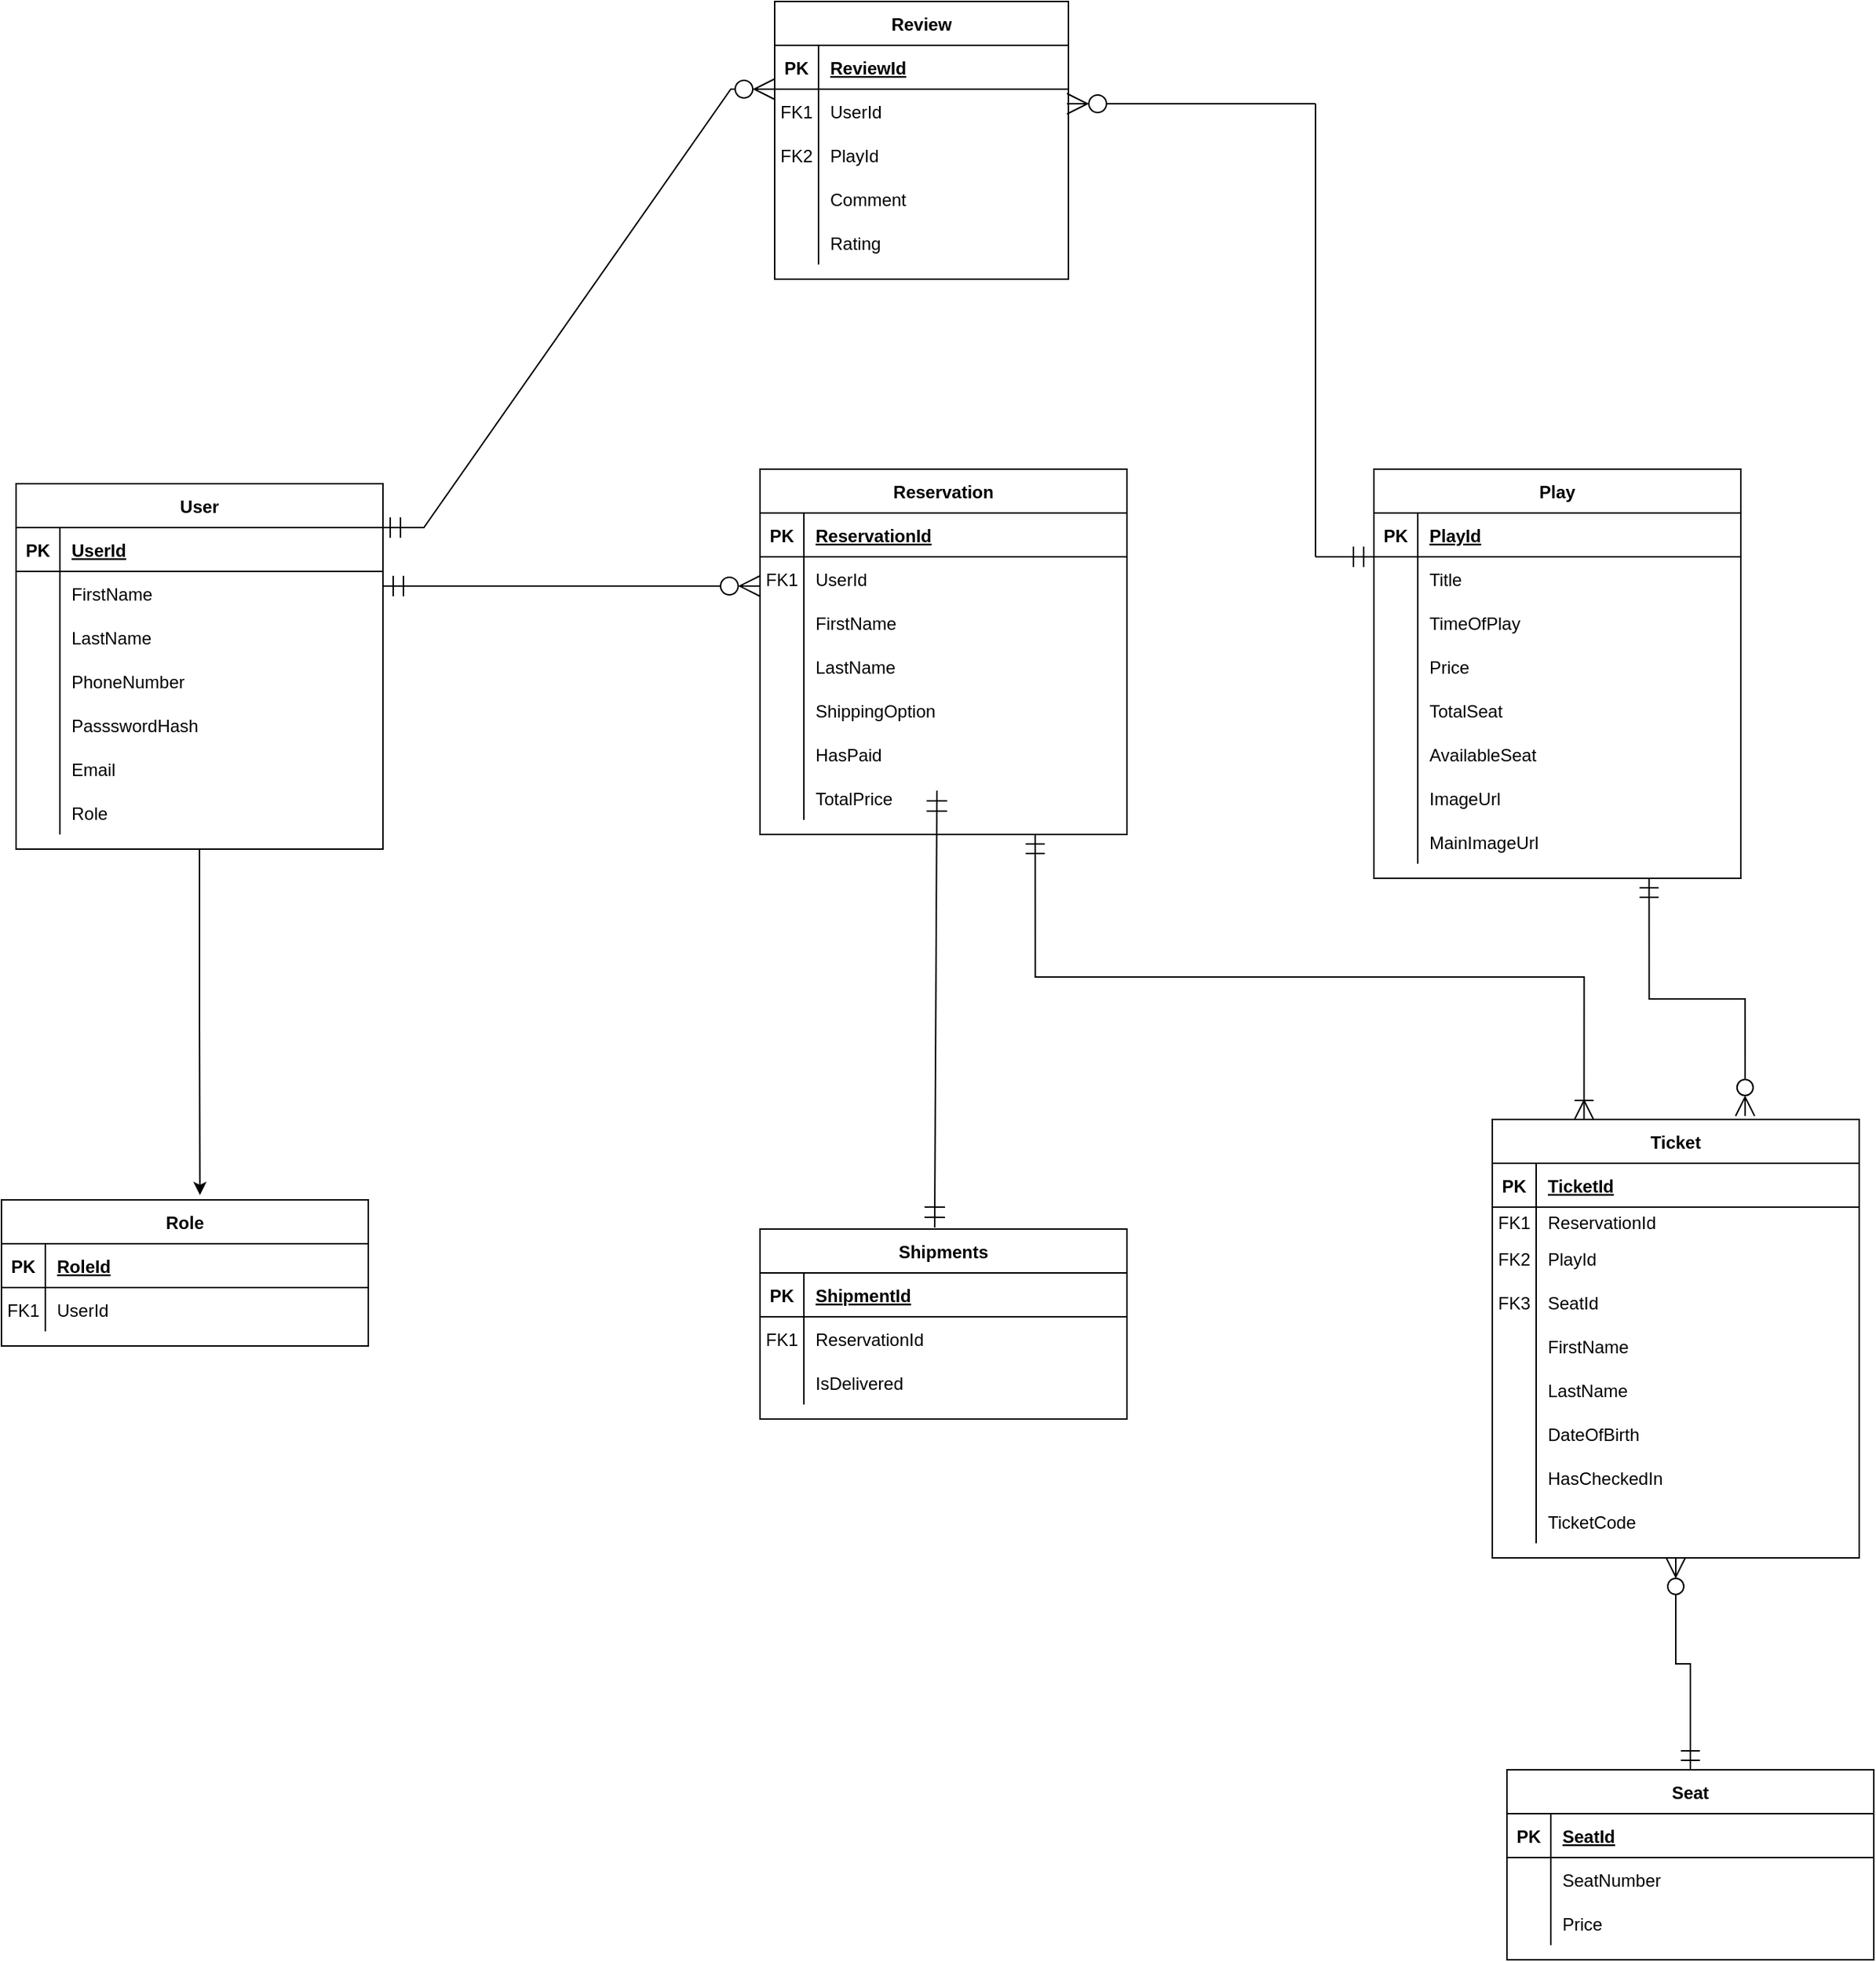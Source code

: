 <mxfile version="26.0.11">
  <diagram id="R2lEEEUBdFMjLlhIrx00" name="Page-1">
    <mxGraphModel dx="2093" dy="2080" grid="1" gridSize="10" guides="1" tooltips="1" connect="1" arrows="1" fold="1" page="1" pageScale="1" pageWidth="850" pageHeight="1100" math="0" shadow="0" extFonts="Permanent Marker^https://fonts.googleapis.com/css?family=Permanent+Marker">
      <root>
        <mxCell id="0" />
        <mxCell id="1" parent="0" />
        <mxCell id="Px7PWnoKuNarNlu0IM08-81" style="edgeStyle=orthogonalEdgeStyle;rounded=0;orthogonalLoop=1;jettySize=auto;html=1;exitX=0.75;exitY=1;exitDx=0;exitDy=0;entryX=0.25;entryY=0;entryDx=0;entryDy=0;startArrow=ERmandOne;startFill=0;endSize=11;startSize=11;endArrow=ERoneToMany;endFill=0;" parent="1" source="C-vyLk0tnHw3VtMMgP7b-2" target="Px7PWnoKuNarNlu0IM08-56" edge="1">
          <mxGeometry relative="1" as="geometry" />
        </mxCell>
        <mxCell id="C-vyLk0tnHw3VtMMgP7b-2" value="Reservation" style="shape=table;startSize=30;container=1;collapsible=1;childLayout=tableLayout;fixedRows=1;rowLines=0;fontStyle=1;align=center;resizeLast=1;" parent="1" vertex="1">
          <mxGeometry x="679" y="120" width="251" height="250" as="geometry" />
        </mxCell>
        <mxCell id="C-vyLk0tnHw3VtMMgP7b-3" value="" style="shape=partialRectangle;collapsible=0;dropTarget=0;pointerEvents=0;fillColor=none;points=[[0,0.5],[1,0.5]];portConstraint=eastwest;top=0;left=0;right=0;bottom=1;" parent="C-vyLk0tnHw3VtMMgP7b-2" vertex="1">
          <mxGeometry y="30" width="251" height="30" as="geometry" />
        </mxCell>
        <mxCell id="C-vyLk0tnHw3VtMMgP7b-4" value="PK" style="shape=partialRectangle;overflow=hidden;connectable=0;fillColor=none;top=0;left=0;bottom=0;right=0;fontStyle=1;" parent="C-vyLk0tnHw3VtMMgP7b-3" vertex="1">
          <mxGeometry width="30" height="30" as="geometry">
            <mxRectangle width="30" height="30" as="alternateBounds" />
          </mxGeometry>
        </mxCell>
        <mxCell id="C-vyLk0tnHw3VtMMgP7b-5" value="ReservationId" style="shape=partialRectangle;overflow=hidden;connectable=0;fillColor=none;top=0;left=0;bottom=0;right=0;align=left;spacingLeft=6;fontStyle=5;" parent="C-vyLk0tnHw3VtMMgP7b-3" vertex="1">
          <mxGeometry x="30" width="221" height="30" as="geometry">
            <mxRectangle width="221" height="30" as="alternateBounds" />
          </mxGeometry>
        </mxCell>
        <mxCell id="C-vyLk0tnHw3VtMMgP7b-6" value="" style="shape=partialRectangle;collapsible=0;dropTarget=0;pointerEvents=0;fillColor=none;points=[[0,0.5],[1,0.5]];portConstraint=eastwest;top=0;left=0;right=0;bottom=0;" parent="C-vyLk0tnHw3VtMMgP7b-2" vertex="1">
          <mxGeometry y="60" width="251" height="30" as="geometry" />
        </mxCell>
        <mxCell id="C-vyLk0tnHw3VtMMgP7b-7" value="FK1" style="shape=partialRectangle;overflow=hidden;connectable=0;fillColor=none;top=0;left=0;bottom=0;right=0;" parent="C-vyLk0tnHw3VtMMgP7b-6" vertex="1">
          <mxGeometry width="30" height="30" as="geometry">
            <mxRectangle width="30" height="30" as="alternateBounds" />
          </mxGeometry>
        </mxCell>
        <mxCell id="C-vyLk0tnHw3VtMMgP7b-8" value="UserId" style="shape=partialRectangle;overflow=hidden;connectable=0;fillColor=none;top=0;left=0;bottom=0;right=0;align=left;spacingLeft=6;" parent="C-vyLk0tnHw3VtMMgP7b-6" vertex="1">
          <mxGeometry x="30" width="221" height="30" as="geometry">
            <mxRectangle width="221" height="30" as="alternateBounds" />
          </mxGeometry>
        </mxCell>
        <mxCell id="C-vyLk0tnHw3VtMMgP7b-9" value="" style="shape=partialRectangle;collapsible=0;dropTarget=0;pointerEvents=0;fillColor=none;points=[[0,0.5],[1,0.5]];portConstraint=eastwest;top=0;left=0;right=0;bottom=0;" parent="C-vyLk0tnHw3VtMMgP7b-2" vertex="1">
          <mxGeometry y="90" width="251" height="30" as="geometry" />
        </mxCell>
        <mxCell id="C-vyLk0tnHw3VtMMgP7b-10" value="" style="shape=partialRectangle;overflow=hidden;connectable=0;fillColor=none;top=0;left=0;bottom=0;right=0;" parent="C-vyLk0tnHw3VtMMgP7b-9" vertex="1">
          <mxGeometry width="30" height="30" as="geometry">
            <mxRectangle width="30" height="30" as="alternateBounds" />
          </mxGeometry>
        </mxCell>
        <mxCell id="C-vyLk0tnHw3VtMMgP7b-11" value="FirstName" style="shape=partialRectangle;overflow=hidden;connectable=0;fillColor=none;top=0;left=0;bottom=0;right=0;align=left;spacingLeft=6;" parent="C-vyLk0tnHw3VtMMgP7b-9" vertex="1">
          <mxGeometry x="30" width="221" height="30" as="geometry">
            <mxRectangle width="221" height="30" as="alternateBounds" />
          </mxGeometry>
        </mxCell>
        <mxCell id="LBZw2qR44-CUbFNM7OTx-93" value="" style="shape=partialRectangle;collapsible=0;dropTarget=0;pointerEvents=0;fillColor=none;points=[[0,0.5],[1,0.5]];portConstraint=eastwest;top=0;left=0;right=0;bottom=0;" parent="C-vyLk0tnHw3VtMMgP7b-2" vertex="1">
          <mxGeometry y="120" width="251" height="30" as="geometry" />
        </mxCell>
        <mxCell id="LBZw2qR44-CUbFNM7OTx-94" value="" style="shape=partialRectangle;overflow=hidden;connectable=0;fillColor=none;top=0;left=0;bottom=0;right=0;" parent="LBZw2qR44-CUbFNM7OTx-93" vertex="1">
          <mxGeometry width="30" height="30" as="geometry">
            <mxRectangle width="30" height="30" as="alternateBounds" />
          </mxGeometry>
        </mxCell>
        <mxCell id="LBZw2qR44-CUbFNM7OTx-95" value="LastName" style="shape=partialRectangle;overflow=hidden;connectable=0;fillColor=none;top=0;left=0;bottom=0;right=0;align=left;spacingLeft=6;" parent="LBZw2qR44-CUbFNM7OTx-93" vertex="1">
          <mxGeometry x="30" width="221" height="30" as="geometry">
            <mxRectangle width="221" height="30" as="alternateBounds" />
          </mxGeometry>
        </mxCell>
        <mxCell id="LBZw2qR44-CUbFNM7OTx-99" value="" style="shape=partialRectangle;collapsible=0;dropTarget=0;pointerEvents=0;fillColor=none;points=[[0,0.5],[1,0.5]];portConstraint=eastwest;top=0;left=0;right=0;bottom=0;" parent="C-vyLk0tnHw3VtMMgP7b-2" vertex="1">
          <mxGeometry y="150" width="251" height="30" as="geometry" />
        </mxCell>
        <mxCell id="LBZw2qR44-CUbFNM7OTx-100" value="" style="shape=partialRectangle;overflow=hidden;connectable=0;fillColor=none;top=0;left=0;bottom=0;right=0;" parent="LBZw2qR44-CUbFNM7OTx-99" vertex="1">
          <mxGeometry width="30" height="30" as="geometry">
            <mxRectangle width="30" height="30" as="alternateBounds" />
          </mxGeometry>
        </mxCell>
        <mxCell id="LBZw2qR44-CUbFNM7OTx-101" value="ShippingOption" style="shape=partialRectangle;overflow=hidden;connectable=0;fillColor=none;top=0;left=0;bottom=0;right=0;align=left;spacingLeft=6;" parent="LBZw2qR44-CUbFNM7OTx-99" vertex="1">
          <mxGeometry x="30" width="221" height="30" as="geometry">
            <mxRectangle width="221" height="30" as="alternateBounds" />
          </mxGeometry>
        </mxCell>
        <mxCell id="Px7PWnoKuNarNlu0IM08-53" value="" style="shape=partialRectangle;collapsible=0;dropTarget=0;pointerEvents=0;fillColor=none;points=[[0,0.5],[1,0.5]];portConstraint=eastwest;top=0;left=0;right=0;bottom=0;" parent="C-vyLk0tnHw3VtMMgP7b-2" vertex="1">
          <mxGeometry y="180" width="251" height="30" as="geometry" />
        </mxCell>
        <mxCell id="Px7PWnoKuNarNlu0IM08-54" value="" style="shape=partialRectangle;overflow=hidden;connectable=0;fillColor=none;top=0;left=0;bottom=0;right=0;" parent="Px7PWnoKuNarNlu0IM08-53" vertex="1">
          <mxGeometry width="30" height="30" as="geometry">
            <mxRectangle width="30" height="30" as="alternateBounds" />
          </mxGeometry>
        </mxCell>
        <mxCell id="Px7PWnoKuNarNlu0IM08-55" value="HasPaid" style="shape=partialRectangle;overflow=hidden;connectable=0;fillColor=none;top=0;left=0;bottom=0;right=0;align=left;spacingLeft=6;" parent="Px7PWnoKuNarNlu0IM08-53" vertex="1">
          <mxGeometry x="30" width="221" height="30" as="geometry">
            <mxRectangle width="221" height="30" as="alternateBounds" />
          </mxGeometry>
        </mxCell>
        <mxCell id="8gBksEzqxt79Xbq1RBp5-1" value="" style="shape=partialRectangle;collapsible=0;dropTarget=0;pointerEvents=0;fillColor=none;points=[[0,0.5],[1,0.5]];portConstraint=eastwest;top=0;left=0;right=0;bottom=0;" vertex="1" parent="C-vyLk0tnHw3VtMMgP7b-2">
          <mxGeometry y="210" width="251" height="30" as="geometry" />
        </mxCell>
        <mxCell id="8gBksEzqxt79Xbq1RBp5-2" value="" style="shape=partialRectangle;overflow=hidden;connectable=0;fillColor=none;top=0;left=0;bottom=0;right=0;" vertex="1" parent="8gBksEzqxt79Xbq1RBp5-1">
          <mxGeometry width="30" height="30" as="geometry">
            <mxRectangle width="30" height="30" as="alternateBounds" />
          </mxGeometry>
        </mxCell>
        <mxCell id="8gBksEzqxt79Xbq1RBp5-3" value="TotalPrice" style="shape=partialRectangle;overflow=hidden;connectable=0;fillColor=none;top=0;left=0;bottom=0;right=0;align=left;spacingLeft=6;" vertex="1" parent="8gBksEzqxt79Xbq1RBp5-1">
          <mxGeometry x="30" width="221" height="30" as="geometry">
            <mxRectangle width="221" height="30" as="alternateBounds" />
          </mxGeometry>
        </mxCell>
        <mxCell id="C-vyLk0tnHw3VtMMgP7b-13" value="Shipments" style="shape=table;startSize=30;container=1;collapsible=1;childLayout=tableLayout;fixedRows=1;rowLines=0;fontStyle=1;align=center;resizeLast=1;" parent="1" vertex="1">
          <mxGeometry x="679" y="640" width="251" height="130" as="geometry" />
        </mxCell>
        <mxCell id="C-vyLk0tnHw3VtMMgP7b-14" value="" style="shape=partialRectangle;collapsible=0;dropTarget=0;pointerEvents=0;fillColor=none;points=[[0,0.5],[1,0.5]];portConstraint=eastwest;top=0;left=0;right=0;bottom=1;" parent="C-vyLk0tnHw3VtMMgP7b-13" vertex="1">
          <mxGeometry y="30" width="251" height="30" as="geometry" />
        </mxCell>
        <mxCell id="C-vyLk0tnHw3VtMMgP7b-15" value="PK" style="shape=partialRectangle;overflow=hidden;connectable=0;fillColor=none;top=0;left=0;bottom=0;right=0;fontStyle=1;" parent="C-vyLk0tnHw3VtMMgP7b-14" vertex="1">
          <mxGeometry width="30" height="30" as="geometry">
            <mxRectangle width="30" height="30" as="alternateBounds" />
          </mxGeometry>
        </mxCell>
        <mxCell id="C-vyLk0tnHw3VtMMgP7b-16" value="ShipmentId" style="shape=partialRectangle;overflow=hidden;connectable=0;fillColor=none;top=0;left=0;bottom=0;right=0;align=left;spacingLeft=6;fontStyle=5;" parent="C-vyLk0tnHw3VtMMgP7b-14" vertex="1">
          <mxGeometry x="30" width="221" height="30" as="geometry">
            <mxRectangle width="221" height="30" as="alternateBounds" />
          </mxGeometry>
        </mxCell>
        <mxCell id="C-vyLk0tnHw3VtMMgP7b-17" value="" style="shape=partialRectangle;collapsible=0;dropTarget=0;pointerEvents=0;fillColor=none;points=[[0,0.5],[1,0.5]];portConstraint=eastwest;top=0;left=0;right=0;bottom=0;" parent="C-vyLk0tnHw3VtMMgP7b-13" vertex="1">
          <mxGeometry y="60" width="251" height="30" as="geometry" />
        </mxCell>
        <mxCell id="C-vyLk0tnHw3VtMMgP7b-18" value="FK1" style="shape=partialRectangle;overflow=hidden;connectable=0;fillColor=none;top=0;left=0;bottom=0;right=0;" parent="C-vyLk0tnHw3VtMMgP7b-17" vertex="1">
          <mxGeometry width="30" height="30" as="geometry">
            <mxRectangle width="30" height="30" as="alternateBounds" />
          </mxGeometry>
        </mxCell>
        <mxCell id="C-vyLk0tnHw3VtMMgP7b-19" value="ReservationId" style="shape=partialRectangle;overflow=hidden;connectable=0;fillColor=none;top=0;left=0;bottom=0;right=0;align=left;spacingLeft=6;" parent="C-vyLk0tnHw3VtMMgP7b-17" vertex="1">
          <mxGeometry x="30" width="221" height="30" as="geometry">
            <mxRectangle width="221" height="30" as="alternateBounds" />
          </mxGeometry>
        </mxCell>
        <mxCell id="Px7PWnoKuNarNlu0IM08-50" value="" style="shape=partialRectangle;collapsible=0;dropTarget=0;pointerEvents=0;fillColor=none;points=[[0,0.5],[1,0.5]];portConstraint=eastwest;top=0;left=0;right=0;bottom=0;" parent="C-vyLk0tnHw3VtMMgP7b-13" vertex="1">
          <mxGeometry y="90" width="251" height="30" as="geometry" />
        </mxCell>
        <mxCell id="Px7PWnoKuNarNlu0IM08-51" value="" style="shape=partialRectangle;overflow=hidden;connectable=0;fillColor=none;top=0;left=0;bottom=0;right=0;" parent="Px7PWnoKuNarNlu0IM08-50" vertex="1">
          <mxGeometry width="30" height="30" as="geometry">
            <mxRectangle width="30" height="30" as="alternateBounds" />
          </mxGeometry>
        </mxCell>
        <mxCell id="Px7PWnoKuNarNlu0IM08-52" value="IsDelivered" style="shape=partialRectangle;overflow=hidden;connectable=0;fillColor=none;top=0;left=0;bottom=0;right=0;align=left;spacingLeft=6;" parent="Px7PWnoKuNarNlu0IM08-50" vertex="1">
          <mxGeometry x="30" width="221" height="30" as="geometry">
            <mxRectangle width="221" height="30" as="alternateBounds" />
          </mxGeometry>
        </mxCell>
        <mxCell id="Px7PWnoKuNarNlu0IM08-82" style="edgeStyle=orthogonalEdgeStyle;rounded=0;orthogonalLoop=1;jettySize=auto;html=1;exitX=0.75;exitY=1;exitDx=0;exitDy=0;endArrow=ERzeroToMany;endFill=0;endSize=11;startSize=11;startArrow=ERmandOne;startFill=0;entryX=0.689;entryY=-0.008;entryDx=0;entryDy=0;entryPerimeter=0;" parent="1" source="LBZw2qR44-CUbFNM7OTx-23" target="Px7PWnoKuNarNlu0IM08-56" edge="1">
          <mxGeometry relative="1" as="geometry">
            <mxPoint x="1350" y="560" as="targetPoint" />
          </mxGeometry>
        </mxCell>
        <mxCell id="LBZw2qR44-CUbFNM7OTx-23" value="Play" style="shape=table;startSize=30;container=1;collapsible=1;childLayout=tableLayout;fixedRows=1;rowLines=0;fontStyle=1;align=center;resizeLast=1;" parent="1" vertex="1">
          <mxGeometry x="1099" y="120" width="251" height="280" as="geometry" />
        </mxCell>
        <mxCell id="LBZw2qR44-CUbFNM7OTx-24" value="" style="shape=partialRectangle;collapsible=0;dropTarget=0;pointerEvents=0;fillColor=none;points=[[0,0.5],[1,0.5]];portConstraint=eastwest;top=0;left=0;right=0;bottom=1;" parent="LBZw2qR44-CUbFNM7OTx-23" vertex="1">
          <mxGeometry y="30" width="251" height="30" as="geometry" />
        </mxCell>
        <mxCell id="LBZw2qR44-CUbFNM7OTx-25" value="PK" style="shape=partialRectangle;overflow=hidden;connectable=0;fillColor=none;top=0;left=0;bottom=0;right=0;fontStyle=1;" parent="LBZw2qR44-CUbFNM7OTx-24" vertex="1">
          <mxGeometry width="30" height="30" as="geometry">
            <mxRectangle width="30" height="30" as="alternateBounds" />
          </mxGeometry>
        </mxCell>
        <mxCell id="LBZw2qR44-CUbFNM7OTx-26" value="PlayId" style="shape=partialRectangle;overflow=hidden;connectable=0;fillColor=none;top=0;left=0;bottom=0;right=0;align=left;spacingLeft=6;fontStyle=5;" parent="LBZw2qR44-CUbFNM7OTx-24" vertex="1">
          <mxGeometry x="30" width="221" height="30" as="geometry">
            <mxRectangle width="221" height="30" as="alternateBounds" />
          </mxGeometry>
        </mxCell>
        <mxCell id="LBZw2qR44-CUbFNM7OTx-27" value="" style="shape=partialRectangle;collapsible=0;dropTarget=0;pointerEvents=0;fillColor=none;points=[[0,0.5],[1,0.5]];portConstraint=eastwest;top=0;left=0;right=0;bottom=0;" parent="LBZw2qR44-CUbFNM7OTx-23" vertex="1">
          <mxGeometry y="60" width="251" height="30" as="geometry" />
        </mxCell>
        <mxCell id="LBZw2qR44-CUbFNM7OTx-28" value="" style="shape=partialRectangle;overflow=hidden;connectable=0;fillColor=none;top=0;left=0;bottom=0;right=0;" parent="LBZw2qR44-CUbFNM7OTx-27" vertex="1">
          <mxGeometry width="30" height="30" as="geometry">
            <mxRectangle width="30" height="30" as="alternateBounds" />
          </mxGeometry>
        </mxCell>
        <mxCell id="LBZw2qR44-CUbFNM7OTx-29" value="Title" style="shape=partialRectangle;overflow=hidden;connectable=0;fillColor=none;top=0;left=0;bottom=0;right=0;align=left;spacingLeft=6;" parent="LBZw2qR44-CUbFNM7OTx-27" vertex="1">
          <mxGeometry x="30" width="221" height="30" as="geometry">
            <mxRectangle width="221" height="30" as="alternateBounds" />
          </mxGeometry>
        </mxCell>
        <mxCell id="LBZw2qR44-CUbFNM7OTx-30" value="" style="shape=partialRectangle;collapsible=0;dropTarget=0;pointerEvents=0;fillColor=none;points=[[0,0.5],[1,0.5]];portConstraint=eastwest;top=0;left=0;right=0;bottom=0;" parent="LBZw2qR44-CUbFNM7OTx-23" vertex="1">
          <mxGeometry y="90" width="251" height="30" as="geometry" />
        </mxCell>
        <mxCell id="LBZw2qR44-CUbFNM7OTx-31" value="" style="shape=partialRectangle;overflow=hidden;connectable=0;fillColor=none;top=0;left=0;bottom=0;right=0;" parent="LBZw2qR44-CUbFNM7OTx-30" vertex="1">
          <mxGeometry width="30" height="30" as="geometry">
            <mxRectangle width="30" height="30" as="alternateBounds" />
          </mxGeometry>
        </mxCell>
        <mxCell id="LBZw2qR44-CUbFNM7OTx-32" value="TimeOfPlay" style="shape=partialRectangle;overflow=hidden;connectable=0;fillColor=none;top=0;left=0;bottom=0;right=0;align=left;spacingLeft=6;" parent="LBZw2qR44-CUbFNM7OTx-30" vertex="1">
          <mxGeometry x="30" width="221" height="30" as="geometry">
            <mxRectangle width="221" height="30" as="alternateBounds" />
          </mxGeometry>
        </mxCell>
        <mxCell id="LBZw2qR44-CUbFNM7OTx-111" value="" style="shape=partialRectangle;collapsible=0;dropTarget=0;pointerEvents=0;fillColor=none;points=[[0,0.5],[1,0.5]];portConstraint=eastwest;top=0;left=0;right=0;bottom=0;" parent="LBZw2qR44-CUbFNM7OTx-23" vertex="1">
          <mxGeometry y="120" width="251" height="30" as="geometry" />
        </mxCell>
        <mxCell id="LBZw2qR44-CUbFNM7OTx-112" value="" style="shape=partialRectangle;overflow=hidden;connectable=0;fillColor=none;top=0;left=0;bottom=0;right=0;" parent="LBZw2qR44-CUbFNM7OTx-111" vertex="1">
          <mxGeometry width="30" height="30" as="geometry">
            <mxRectangle width="30" height="30" as="alternateBounds" />
          </mxGeometry>
        </mxCell>
        <mxCell id="LBZw2qR44-CUbFNM7OTx-113" value="Price" style="shape=partialRectangle;overflow=hidden;connectable=0;fillColor=none;top=0;left=0;bottom=0;right=0;align=left;spacingLeft=6;" parent="LBZw2qR44-CUbFNM7OTx-111" vertex="1">
          <mxGeometry x="30" width="221" height="30" as="geometry">
            <mxRectangle width="221" height="30" as="alternateBounds" />
          </mxGeometry>
        </mxCell>
        <mxCell id="LBZw2qR44-CUbFNM7OTx-114" value="" style="shape=partialRectangle;collapsible=0;dropTarget=0;pointerEvents=0;fillColor=none;points=[[0,0.5],[1,0.5]];portConstraint=eastwest;top=0;left=0;right=0;bottom=0;" parent="LBZw2qR44-CUbFNM7OTx-23" vertex="1">
          <mxGeometry y="150" width="251" height="30" as="geometry" />
        </mxCell>
        <mxCell id="LBZw2qR44-CUbFNM7OTx-115" value="" style="shape=partialRectangle;overflow=hidden;connectable=0;fillColor=none;top=0;left=0;bottom=0;right=0;" parent="LBZw2qR44-CUbFNM7OTx-114" vertex="1">
          <mxGeometry width="30" height="30" as="geometry">
            <mxRectangle width="30" height="30" as="alternateBounds" />
          </mxGeometry>
        </mxCell>
        <mxCell id="LBZw2qR44-CUbFNM7OTx-116" value="TotalSeat" style="shape=partialRectangle;overflow=hidden;connectable=0;fillColor=none;top=0;left=0;bottom=0;right=0;align=left;spacingLeft=6;" parent="LBZw2qR44-CUbFNM7OTx-114" vertex="1">
          <mxGeometry x="30" width="221" height="30" as="geometry">
            <mxRectangle width="221" height="30" as="alternateBounds" />
          </mxGeometry>
        </mxCell>
        <mxCell id="LBZw2qR44-CUbFNM7OTx-117" value="" style="shape=partialRectangle;collapsible=0;dropTarget=0;pointerEvents=0;fillColor=none;points=[[0,0.5],[1,0.5]];portConstraint=eastwest;top=0;left=0;right=0;bottom=0;" parent="LBZw2qR44-CUbFNM7OTx-23" vertex="1">
          <mxGeometry y="180" width="251" height="30" as="geometry" />
        </mxCell>
        <mxCell id="LBZw2qR44-CUbFNM7OTx-118" value="" style="shape=partialRectangle;overflow=hidden;connectable=0;fillColor=none;top=0;left=0;bottom=0;right=0;" parent="LBZw2qR44-CUbFNM7OTx-117" vertex="1">
          <mxGeometry width="30" height="30" as="geometry">
            <mxRectangle width="30" height="30" as="alternateBounds" />
          </mxGeometry>
        </mxCell>
        <mxCell id="LBZw2qR44-CUbFNM7OTx-119" value="AvailableSeat" style="shape=partialRectangle;overflow=hidden;connectable=0;fillColor=none;top=0;left=0;bottom=0;right=0;align=left;spacingLeft=6;" parent="LBZw2qR44-CUbFNM7OTx-117" vertex="1">
          <mxGeometry x="30" width="221" height="30" as="geometry">
            <mxRectangle width="221" height="30" as="alternateBounds" />
          </mxGeometry>
        </mxCell>
        <mxCell id="8gBksEzqxt79Xbq1RBp5-23" value="" style="shape=partialRectangle;collapsible=0;dropTarget=0;pointerEvents=0;fillColor=none;points=[[0,0.5],[1,0.5]];portConstraint=eastwest;top=0;left=0;right=0;bottom=0;" vertex="1" parent="LBZw2qR44-CUbFNM7OTx-23">
          <mxGeometry y="210" width="251" height="30" as="geometry" />
        </mxCell>
        <mxCell id="8gBksEzqxt79Xbq1RBp5-24" value="" style="shape=partialRectangle;overflow=hidden;connectable=0;fillColor=none;top=0;left=0;bottom=0;right=0;" vertex="1" parent="8gBksEzqxt79Xbq1RBp5-23">
          <mxGeometry width="30" height="30" as="geometry">
            <mxRectangle width="30" height="30" as="alternateBounds" />
          </mxGeometry>
        </mxCell>
        <mxCell id="8gBksEzqxt79Xbq1RBp5-25" value="ImageUrl" style="shape=partialRectangle;overflow=hidden;connectable=0;fillColor=none;top=0;left=0;bottom=0;right=0;align=left;spacingLeft=6;" vertex="1" parent="8gBksEzqxt79Xbq1RBp5-23">
          <mxGeometry x="30" width="221" height="30" as="geometry">
            <mxRectangle width="221" height="30" as="alternateBounds" />
          </mxGeometry>
        </mxCell>
        <mxCell id="8gBksEzqxt79Xbq1RBp5-26" value="" style="shape=partialRectangle;collapsible=0;dropTarget=0;pointerEvents=0;fillColor=none;points=[[0,0.5],[1,0.5]];portConstraint=eastwest;top=0;left=0;right=0;bottom=0;" vertex="1" parent="LBZw2qR44-CUbFNM7OTx-23">
          <mxGeometry y="240" width="251" height="30" as="geometry" />
        </mxCell>
        <mxCell id="8gBksEzqxt79Xbq1RBp5-27" value="" style="shape=partialRectangle;overflow=hidden;connectable=0;fillColor=none;top=0;left=0;bottom=0;right=0;" vertex="1" parent="8gBksEzqxt79Xbq1RBp5-26">
          <mxGeometry width="30" height="30" as="geometry">
            <mxRectangle width="30" height="30" as="alternateBounds" />
          </mxGeometry>
        </mxCell>
        <mxCell id="8gBksEzqxt79Xbq1RBp5-28" value="MainImageUrl" style="shape=partialRectangle;overflow=hidden;connectable=0;fillColor=none;top=0;left=0;bottom=0;right=0;align=left;spacingLeft=6;" vertex="1" parent="8gBksEzqxt79Xbq1RBp5-26">
          <mxGeometry x="30" width="221" height="30" as="geometry">
            <mxRectangle width="221" height="30" as="alternateBounds" />
          </mxGeometry>
        </mxCell>
        <mxCell id="LBZw2qR44-CUbFNM7OTx-36" value="" style="edgeStyle=entityRelationEdgeStyle;fontSize=12;html=1;endArrow=ERzeroToMany;startArrow=ERmandOne;rounded=0;endSize=12;startSize=12;endFill=0;" parent="1" edge="1">
          <mxGeometry width="100" height="100" relative="1" as="geometry">
            <mxPoint x="419" y="160" as="sourcePoint" />
            <mxPoint x="689" y="-140" as="targetPoint" />
          </mxGeometry>
        </mxCell>
        <mxCell id="LBZw2qR44-CUbFNM7OTx-38" value="" style="endArrow=ERmandOne;html=1;rounded=0;endFill=0;endSize=12;" parent="1" edge="1">
          <mxGeometry relative="1" as="geometry">
            <mxPoint x="1059" y="180" as="sourcePoint" />
            <mxPoint x="1099" y="180" as="targetPoint" />
          </mxGeometry>
        </mxCell>
        <mxCell id="LBZw2qR44-CUbFNM7OTx-39" value="" style="endArrow=none;html=1;rounded=0;" parent="1" edge="1">
          <mxGeometry relative="1" as="geometry">
            <mxPoint x="1059" y="180" as="sourcePoint" />
            <mxPoint x="1059" y="-130" as="targetPoint" />
          </mxGeometry>
        </mxCell>
        <mxCell id="LBZw2qR44-CUbFNM7OTx-40" value="" style="endArrow=none;html=1;rounded=0;endFill=0;startArrow=ERzeroToMany;startFill=0;endSize=13;startSize=12;" parent="1" edge="1">
          <mxGeometry relative="1" as="geometry">
            <mxPoint x="889" y="-130" as="sourcePoint" />
            <mxPoint x="1059" y="-130" as="targetPoint" />
          </mxGeometry>
        </mxCell>
        <mxCell id="LBZw2qR44-CUbFNM7OTx-41" value="" style="endArrow=ERzeroToMany;html=1;rounded=0;startArrow=ERmandOne;startFill=0;endFill=0;endSize=12;startSize=12;" parent="1" edge="1">
          <mxGeometry relative="1" as="geometry">
            <mxPoint x="421" y="200" as="sourcePoint" />
            <mxPoint x="679" y="200" as="targetPoint" />
          </mxGeometry>
        </mxCell>
        <mxCell id="LBZw2qR44-CUbFNM7OTx-42" value="Review" style="shape=table;startSize=30;container=1;collapsible=1;childLayout=tableLayout;fixedRows=1;rowLines=0;fontStyle=1;align=center;resizeLast=1;" parent="1" vertex="1">
          <mxGeometry x="689" y="-200" width="201" height="190" as="geometry" />
        </mxCell>
        <mxCell id="LBZw2qR44-CUbFNM7OTx-43" value="" style="shape=partialRectangle;collapsible=0;dropTarget=0;pointerEvents=0;fillColor=none;points=[[0,0.5],[1,0.5]];portConstraint=eastwest;top=0;left=0;right=0;bottom=1;" parent="LBZw2qR44-CUbFNM7OTx-42" vertex="1">
          <mxGeometry y="30" width="201" height="30" as="geometry" />
        </mxCell>
        <mxCell id="LBZw2qR44-CUbFNM7OTx-44" value="PK" style="shape=partialRectangle;overflow=hidden;connectable=0;fillColor=none;top=0;left=0;bottom=0;right=0;fontStyle=1;" parent="LBZw2qR44-CUbFNM7OTx-43" vertex="1">
          <mxGeometry width="30" height="30" as="geometry">
            <mxRectangle width="30" height="30" as="alternateBounds" />
          </mxGeometry>
        </mxCell>
        <mxCell id="LBZw2qR44-CUbFNM7OTx-45" value="ReviewId" style="shape=partialRectangle;overflow=hidden;connectable=0;fillColor=none;top=0;left=0;bottom=0;right=0;align=left;spacingLeft=6;fontStyle=5;" parent="LBZw2qR44-CUbFNM7OTx-43" vertex="1">
          <mxGeometry x="30" width="171" height="30" as="geometry">
            <mxRectangle width="171" height="30" as="alternateBounds" />
          </mxGeometry>
        </mxCell>
        <mxCell id="LBZw2qR44-CUbFNM7OTx-46" value="" style="shape=partialRectangle;collapsible=0;dropTarget=0;pointerEvents=0;fillColor=none;points=[[0,0.5],[1,0.5]];portConstraint=eastwest;top=0;left=0;right=0;bottom=0;" parent="LBZw2qR44-CUbFNM7OTx-42" vertex="1">
          <mxGeometry y="60" width="201" height="30" as="geometry" />
        </mxCell>
        <mxCell id="LBZw2qR44-CUbFNM7OTx-47" value="FK1" style="shape=partialRectangle;overflow=hidden;connectable=0;fillColor=none;top=0;left=0;bottom=0;right=0;" parent="LBZw2qR44-CUbFNM7OTx-46" vertex="1">
          <mxGeometry width="30" height="30" as="geometry">
            <mxRectangle width="30" height="30" as="alternateBounds" />
          </mxGeometry>
        </mxCell>
        <mxCell id="LBZw2qR44-CUbFNM7OTx-48" value="UserId" style="shape=partialRectangle;overflow=hidden;connectable=0;fillColor=none;top=0;left=0;bottom=0;right=0;align=left;spacingLeft=6;" parent="LBZw2qR44-CUbFNM7OTx-46" vertex="1">
          <mxGeometry x="30" width="171" height="30" as="geometry">
            <mxRectangle width="171" height="30" as="alternateBounds" />
          </mxGeometry>
        </mxCell>
        <mxCell id="LBZw2qR44-CUbFNM7OTx-49" value="" style="shape=partialRectangle;collapsible=0;dropTarget=0;pointerEvents=0;fillColor=none;points=[[0,0.5],[1,0.5]];portConstraint=eastwest;top=0;left=0;right=0;bottom=0;" parent="LBZw2qR44-CUbFNM7OTx-42" vertex="1">
          <mxGeometry y="90" width="201" height="30" as="geometry" />
        </mxCell>
        <mxCell id="LBZw2qR44-CUbFNM7OTx-50" value="FK2" style="shape=partialRectangle;overflow=hidden;connectable=0;fillColor=none;top=0;left=0;bottom=0;right=0;" parent="LBZw2qR44-CUbFNM7OTx-49" vertex="1">
          <mxGeometry width="30" height="30" as="geometry">
            <mxRectangle width="30" height="30" as="alternateBounds" />
          </mxGeometry>
        </mxCell>
        <mxCell id="LBZw2qR44-CUbFNM7OTx-51" value="PlayId" style="shape=partialRectangle;overflow=hidden;connectable=0;fillColor=none;top=0;left=0;bottom=0;right=0;align=left;spacingLeft=6;" parent="LBZw2qR44-CUbFNM7OTx-49" vertex="1">
          <mxGeometry x="30" width="171" height="30" as="geometry">
            <mxRectangle width="171" height="30" as="alternateBounds" />
          </mxGeometry>
        </mxCell>
        <mxCell id="LBZw2qR44-CUbFNM7OTx-87" value="" style="shape=partialRectangle;collapsible=0;dropTarget=0;pointerEvents=0;fillColor=none;points=[[0,0.5],[1,0.5]];portConstraint=eastwest;top=0;left=0;right=0;bottom=0;" parent="LBZw2qR44-CUbFNM7OTx-42" vertex="1">
          <mxGeometry y="120" width="201" height="30" as="geometry" />
        </mxCell>
        <mxCell id="LBZw2qR44-CUbFNM7OTx-88" value="" style="shape=partialRectangle;overflow=hidden;connectable=0;fillColor=none;top=0;left=0;bottom=0;right=0;" parent="LBZw2qR44-CUbFNM7OTx-87" vertex="1">
          <mxGeometry width="30" height="30" as="geometry">
            <mxRectangle width="30" height="30" as="alternateBounds" />
          </mxGeometry>
        </mxCell>
        <mxCell id="LBZw2qR44-CUbFNM7OTx-89" value="Comment" style="shape=partialRectangle;overflow=hidden;connectable=0;fillColor=none;top=0;left=0;bottom=0;right=0;align=left;spacingLeft=6;" parent="LBZw2qR44-CUbFNM7OTx-87" vertex="1">
          <mxGeometry x="30" width="171" height="30" as="geometry">
            <mxRectangle width="171" height="30" as="alternateBounds" />
          </mxGeometry>
        </mxCell>
        <mxCell id="Px7PWnoKuNarNlu0IM08-86" value="" style="shape=partialRectangle;collapsible=0;dropTarget=0;pointerEvents=0;fillColor=none;points=[[0,0.5],[1,0.5]];portConstraint=eastwest;top=0;left=0;right=0;bottom=0;" parent="LBZw2qR44-CUbFNM7OTx-42" vertex="1">
          <mxGeometry y="150" width="201" height="30" as="geometry" />
        </mxCell>
        <mxCell id="Px7PWnoKuNarNlu0IM08-87" value="" style="shape=partialRectangle;overflow=hidden;connectable=0;fillColor=none;top=0;left=0;bottom=0;right=0;" parent="Px7PWnoKuNarNlu0IM08-86" vertex="1">
          <mxGeometry width="30" height="30" as="geometry">
            <mxRectangle width="30" height="30" as="alternateBounds" />
          </mxGeometry>
        </mxCell>
        <mxCell id="Px7PWnoKuNarNlu0IM08-88" value="Rating" style="shape=partialRectangle;overflow=hidden;connectable=0;fillColor=none;top=0;left=0;bottom=0;right=0;align=left;spacingLeft=6;" parent="Px7PWnoKuNarNlu0IM08-86" vertex="1">
          <mxGeometry x="30" width="171" height="30" as="geometry">
            <mxRectangle width="171" height="30" as="alternateBounds" />
          </mxGeometry>
        </mxCell>
        <mxCell id="LBZw2qR44-CUbFNM7OTx-73" value="" style="endArrow=ERmandOne;html=1;rounded=0;exitX=0.476;exitY=-0.008;exitDx=0;exitDy=0;exitPerimeter=0;startArrow=ERmandOne;startFill=0;endFill=0;endSize=12;startSize=12;" parent="1" source="C-vyLk0tnHw3VtMMgP7b-13" edge="1">
          <mxGeometry relative="1" as="geometry">
            <mxPoint x="799" y="460" as="sourcePoint" />
            <mxPoint x="800" y="340" as="targetPoint" />
          </mxGeometry>
        </mxCell>
        <mxCell id="LBZw2qR44-CUbFNM7OTx-74" value="Seat" style="shape=table;startSize=30;container=1;collapsible=1;childLayout=tableLayout;fixedRows=1;rowLines=0;fontStyle=1;align=center;resizeLast=1;" parent="1" vertex="1">
          <mxGeometry x="1190" y="1010" width="251" height="130" as="geometry" />
        </mxCell>
        <mxCell id="LBZw2qR44-CUbFNM7OTx-75" value="" style="shape=partialRectangle;collapsible=0;dropTarget=0;pointerEvents=0;fillColor=none;points=[[0,0.5],[1,0.5]];portConstraint=eastwest;top=0;left=0;right=0;bottom=1;" parent="LBZw2qR44-CUbFNM7OTx-74" vertex="1">
          <mxGeometry y="30" width="251" height="30" as="geometry" />
        </mxCell>
        <mxCell id="LBZw2qR44-CUbFNM7OTx-76" value="PK" style="shape=partialRectangle;overflow=hidden;connectable=0;fillColor=none;top=0;left=0;bottom=0;right=0;fontStyle=1;" parent="LBZw2qR44-CUbFNM7OTx-75" vertex="1">
          <mxGeometry width="30" height="30" as="geometry">
            <mxRectangle width="30" height="30" as="alternateBounds" />
          </mxGeometry>
        </mxCell>
        <mxCell id="LBZw2qR44-CUbFNM7OTx-77" value="SeatId" style="shape=partialRectangle;overflow=hidden;connectable=0;fillColor=none;top=0;left=0;bottom=0;right=0;align=left;spacingLeft=6;fontStyle=5;" parent="LBZw2qR44-CUbFNM7OTx-75" vertex="1">
          <mxGeometry x="30" width="221" height="30" as="geometry">
            <mxRectangle width="221" height="30" as="alternateBounds" />
          </mxGeometry>
        </mxCell>
        <mxCell id="LBZw2qR44-CUbFNM7OTx-78" value="" style="shape=partialRectangle;collapsible=0;dropTarget=0;pointerEvents=0;fillColor=none;points=[[0,0.5],[1,0.5]];portConstraint=eastwest;top=0;left=0;right=0;bottom=0;" parent="LBZw2qR44-CUbFNM7OTx-74" vertex="1">
          <mxGeometry y="60" width="251" height="30" as="geometry" />
        </mxCell>
        <mxCell id="LBZw2qR44-CUbFNM7OTx-79" value="" style="shape=partialRectangle;overflow=hidden;connectable=0;fillColor=none;top=0;left=0;bottom=0;right=0;" parent="LBZw2qR44-CUbFNM7OTx-78" vertex="1">
          <mxGeometry width="30" height="30" as="geometry">
            <mxRectangle width="30" height="30" as="alternateBounds" />
          </mxGeometry>
        </mxCell>
        <mxCell id="LBZw2qR44-CUbFNM7OTx-80" value="SeatNumber" style="shape=partialRectangle;overflow=hidden;connectable=0;fillColor=none;top=0;left=0;bottom=0;right=0;align=left;spacingLeft=6;" parent="LBZw2qR44-CUbFNM7OTx-78" vertex="1">
          <mxGeometry x="30" width="221" height="30" as="geometry">
            <mxRectangle width="221" height="30" as="alternateBounds" />
          </mxGeometry>
        </mxCell>
        <mxCell id="ldMs55BrmMnUHotRB3nK-1" value="" style="shape=partialRectangle;collapsible=0;dropTarget=0;pointerEvents=0;fillColor=none;points=[[0,0.5],[1,0.5]];portConstraint=eastwest;top=0;left=0;right=0;bottom=0;" parent="LBZw2qR44-CUbFNM7OTx-74" vertex="1">
          <mxGeometry y="90" width="251" height="30" as="geometry" />
        </mxCell>
        <mxCell id="ldMs55BrmMnUHotRB3nK-2" value="" style="shape=partialRectangle;overflow=hidden;connectable=0;fillColor=none;top=0;left=0;bottom=0;right=0;" parent="ldMs55BrmMnUHotRB3nK-1" vertex="1">
          <mxGeometry width="30" height="30" as="geometry">
            <mxRectangle width="30" height="30" as="alternateBounds" />
          </mxGeometry>
        </mxCell>
        <mxCell id="ldMs55BrmMnUHotRB3nK-3" value="Price" style="shape=partialRectangle;overflow=hidden;connectable=0;fillColor=none;top=0;left=0;bottom=0;right=0;align=left;spacingLeft=6;" parent="ldMs55BrmMnUHotRB3nK-1" vertex="1">
          <mxGeometry x="30" width="221" height="30" as="geometry">
            <mxRectangle width="221" height="30" as="alternateBounds" />
          </mxGeometry>
        </mxCell>
        <mxCell id="Px7PWnoKuNarNlu0IM08-31" value="User" style="shape=table;startSize=30;container=1;collapsible=1;childLayout=tableLayout;fixedRows=1;rowLines=0;fontStyle=1;align=center;resizeLast=1;" parent="1" vertex="1">
          <mxGeometry x="170" y="130" width="251" height="250" as="geometry" />
        </mxCell>
        <mxCell id="Px7PWnoKuNarNlu0IM08-32" value="" style="shape=partialRectangle;collapsible=0;dropTarget=0;pointerEvents=0;fillColor=none;points=[[0,0.5],[1,0.5]];portConstraint=eastwest;top=0;left=0;right=0;bottom=1;" parent="Px7PWnoKuNarNlu0IM08-31" vertex="1">
          <mxGeometry y="30" width="251" height="30" as="geometry" />
        </mxCell>
        <mxCell id="Px7PWnoKuNarNlu0IM08-33" value="PK" style="shape=partialRectangle;overflow=hidden;connectable=0;fillColor=none;top=0;left=0;bottom=0;right=0;fontStyle=1;" parent="Px7PWnoKuNarNlu0IM08-32" vertex="1">
          <mxGeometry width="30" height="30" as="geometry">
            <mxRectangle width="30" height="30" as="alternateBounds" />
          </mxGeometry>
        </mxCell>
        <mxCell id="Px7PWnoKuNarNlu0IM08-34" value="UserId" style="shape=partialRectangle;overflow=hidden;connectable=0;fillColor=none;top=0;left=0;bottom=0;right=0;align=left;spacingLeft=6;fontStyle=5;" parent="Px7PWnoKuNarNlu0IM08-32" vertex="1">
          <mxGeometry x="30" width="221" height="30" as="geometry">
            <mxRectangle width="221" height="30" as="alternateBounds" />
          </mxGeometry>
        </mxCell>
        <mxCell id="Px7PWnoKuNarNlu0IM08-35" value="" style="shape=partialRectangle;collapsible=0;dropTarget=0;pointerEvents=0;fillColor=none;points=[[0,0.5],[1,0.5]];portConstraint=eastwest;top=0;left=0;right=0;bottom=0;" parent="Px7PWnoKuNarNlu0IM08-31" vertex="1">
          <mxGeometry y="60" width="251" height="30" as="geometry" />
        </mxCell>
        <mxCell id="Px7PWnoKuNarNlu0IM08-36" value="" style="shape=partialRectangle;overflow=hidden;connectable=0;fillColor=none;top=0;left=0;bottom=0;right=0;" parent="Px7PWnoKuNarNlu0IM08-35" vertex="1">
          <mxGeometry width="30" height="30" as="geometry">
            <mxRectangle width="30" height="30" as="alternateBounds" />
          </mxGeometry>
        </mxCell>
        <mxCell id="Px7PWnoKuNarNlu0IM08-37" value="FirstName" style="shape=partialRectangle;overflow=hidden;connectable=0;fillColor=none;top=0;left=0;bottom=0;right=0;align=left;spacingLeft=6;" parent="Px7PWnoKuNarNlu0IM08-35" vertex="1">
          <mxGeometry x="30" width="221" height="30" as="geometry">
            <mxRectangle width="221" height="30" as="alternateBounds" />
          </mxGeometry>
        </mxCell>
        <mxCell id="Px7PWnoKuNarNlu0IM08-38" value="" style="shape=partialRectangle;collapsible=0;dropTarget=0;pointerEvents=0;fillColor=none;points=[[0,0.5],[1,0.5]];portConstraint=eastwest;top=0;left=0;right=0;bottom=0;" parent="Px7PWnoKuNarNlu0IM08-31" vertex="1">
          <mxGeometry y="90" width="251" height="30" as="geometry" />
        </mxCell>
        <mxCell id="Px7PWnoKuNarNlu0IM08-39" value="" style="shape=partialRectangle;overflow=hidden;connectable=0;fillColor=none;top=0;left=0;bottom=0;right=0;" parent="Px7PWnoKuNarNlu0IM08-38" vertex="1">
          <mxGeometry width="30" height="30" as="geometry">
            <mxRectangle width="30" height="30" as="alternateBounds" />
          </mxGeometry>
        </mxCell>
        <mxCell id="Px7PWnoKuNarNlu0IM08-40" value="LastName" style="shape=partialRectangle;overflow=hidden;connectable=0;fillColor=none;top=0;left=0;bottom=0;right=0;align=left;spacingLeft=6;" parent="Px7PWnoKuNarNlu0IM08-38" vertex="1">
          <mxGeometry x="30" width="221" height="30" as="geometry">
            <mxRectangle width="221" height="30" as="alternateBounds" />
          </mxGeometry>
        </mxCell>
        <mxCell id="Px7PWnoKuNarNlu0IM08-41" value="" style="shape=partialRectangle;collapsible=0;dropTarget=0;pointerEvents=0;fillColor=none;points=[[0,0.5],[1,0.5]];portConstraint=eastwest;top=0;left=0;right=0;bottom=0;" parent="Px7PWnoKuNarNlu0IM08-31" vertex="1">
          <mxGeometry y="120" width="251" height="30" as="geometry" />
        </mxCell>
        <mxCell id="Px7PWnoKuNarNlu0IM08-42" value="" style="shape=partialRectangle;overflow=hidden;connectable=0;fillColor=none;top=0;left=0;bottom=0;right=0;" parent="Px7PWnoKuNarNlu0IM08-41" vertex="1">
          <mxGeometry width="30" height="30" as="geometry">
            <mxRectangle width="30" height="30" as="alternateBounds" />
          </mxGeometry>
        </mxCell>
        <mxCell id="Px7PWnoKuNarNlu0IM08-43" value="PhoneNumber" style="shape=partialRectangle;overflow=hidden;connectable=0;fillColor=none;top=0;left=0;bottom=0;right=0;align=left;spacingLeft=6;" parent="Px7PWnoKuNarNlu0IM08-41" vertex="1">
          <mxGeometry x="30" width="221" height="30" as="geometry">
            <mxRectangle width="221" height="30" as="alternateBounds" />
          </mxGeometry>
        </mxCell>
        <mxCell id="Px7PWnoKuNarNlu0IM08-44" value="" style="shape=partialRectangle;collapsible=0;dropTarget=0;pointerEvents=0;fillColor=none;points=[[0,0.5],[1,0.5]];portConstraint=eastwest;top=0;left=0;right=0;bottom=0;" parent="Px7PWnoKuNarNlu0IM08-31" vertex="1">
          <mxGeometry y="150" width="251" height="30" as="geometry" />
        </mxCell>
        <mxCell id="Px7PWnoKuNarNlu0IM08-45" value="" style="shape=partialRectangle;overflow=hidden;connectable=0;fillColor=none;top=0;left=0;bottom=0;right=0;" parent="Px7PWnoKuNarNlu0IM08-44" vertex="1">
          <mxGeometry width="30" height="30" as="geometry">
            <mxRectangle width="30" height="30" as="alternateBounds" />
          </mxGeometry>
        </mxCell>
        <mxCell id="Px7PWnoKuNarNlu0IM08-46" value="PassswordHash" style="shape=partialRectangle;overflow=hidden;connectable=0;fillColor=none;top=0;left=0;bottom=0;right=0;align=left;spacingLeft=6;" parent="Px7PWnoKuNarNlu0IM08-44" vertex="1">
          <mxGeometry x="30" width="221" height="30" as="geometry">
            <mxRectangle width="221" height="30" as="alternateBounds" />
          </mxGeometry>
        </mxCell>
        <mxCell id="Ait4gPUxZcmui1sYYw4b-1" value="" style="shape=partialRectangle;collapsible=0;dropTarget=0;pointerEvents=0;fillColor=none;points=[[0,0.5],[1,0.5]];portConstraint=eastwest;top=0;left=0;right=0;bottom=0;" parent="Px7PWnoKuNarNlu0IM08-31" vertex="1">
          <mxGeometry y="180" width="251" height="30" as="geometry" />
        </mxCell>
        <mxCell id="Ait4gPUxZcmui1sYYw4b-2" value="" style="shape=partialRectangle;overflow=hidden;connectable=0;fillColor=none;top=0;left=0;bottom=0;right=0;" parent="Ait4gPUxZcmui1sYYw4b-1" vertex="1">
          <mxGeometry width="30" height="30" as="geometry">
            <mxRectangle width="30" height="30" as="alternateBounds" />
          </mxGeometry>
        </mxCell>
        <mxCell id="Ait4gPUxZcmui1sYYw4b-3" value="Email" style="shape=partialRectangle;overflow=hidden;connectable=0;fillColor=none;top=0;left=0;bottom=0;right=0;align=left;spacingLeft=6;" parent="Ait4gPUxZcmui1sYYw4b-1" vertex="1">
          <mxGeometry x="30" width="221" height="30" as="geometry">
            <mxRectangle width="221" height="30" as="alternateBounds" />
          </mxGeometry>
        </mxCell>
        <mxCell id="hDTZqCNd1_D9TI4Zw4uC-41" value="" style="shape=partialRectangle;collapsible=0;dropTarget=0;pointerEvents=0;fillColor=none;points=[[0,0.5],[1,0.5]];portConstraint=eastwest;top=0;left=0;right=0;bottom=0;" parent="Px7PWnoKuNarNlu0IM08-31" vertex="1">
          <mxGeometry y="210" width="251" height="30" as="geometry" />
        </mxCell>
        <mxCell id="hDTZqCNd1_D9TI4Zw4uC-42" value="" style="shape=partialRectangle;overflow=hidden;connectable=0;fillColor=none;top=0;left=0;bottom=0;right=0;" parent="hDTZqCNd1_D9TI4Zw4uC-41" vertex="1">
          <mxGeometry width="30" height="30" as="geometry">
            <mxRectangle width="30" height="30" as="alternateBounds" />
          </mxGeometry>
        </mxCell>
        <mxCell id="hDTZqCNd1_D9TI4Zw4uC-43" value="Role" style="shape=partialRectangle;overflow=hidden;connectable=0;fillColor=none;top=0;left=0;bottom=0;right=0;align=left;spacingLeft=6;" parent="hDTZqCNd1_D9TI4Zw4uC-41" vertex="1">
          <mxGeometry x="30" width="221" height="30" as="geometry">
            <mxRectangle width="221" height="30" as="alternateBounds" />
          </mxGeometry>
        </mxCell>
        <mxCell id="Px7PWnoKuNarNlu0IM08-56" value="Ticket" style="shape=table;startSize=30;container=1;collapsible=1;childLayout=tableLayout;fixedRows=1;rowLines=0;fontStyle=1;align=center;resizeLast=1;" parent="1" vertex="1">
          <mxGeometry x="1180" y="565" width="251" height="300" as="geometry" />
        </mxCell>
        <mxCell id="Px7PWnoKuNarNlu0IM08-57" value="" style="shape=partialRectangle;collapsible=0;dropTarget=0;pointerEvents=0;fillColor=none;points=[[0,0.5],[1,0.5]];portConstraint=eastwest;top=0;left=0;right=0;bottom=1;" parent="Px7PWnoKuNarNlu0IM08-56" vertex="1">
          <mxGeometry y="30" width="251" height="30" as="geometry" />
        </mxCell>
        <mxCell id="Px7PWnoKuNarNlu0IM08-58" value="PK" style="shape=partialRectangle;overflow=hidden;connectable=0;fillColor=none;top=0;left=0;bottom=0;right=0;fontStyle=1;" parent="Px7PWnoKuNarNlu0IM08-57" vertex="1">
          <mxGeometry width="30" height="30" as="geometry">
            <mxRectangle width="30" height="30" as="alternateBounds" />
          </mxGeometry>
        </mxCell>
        <mxCell id="Px7PWnoKuNarNlu0IM08-59" value="TicketId" style="shape=partialRectangle;overflow=hidden;connectable=0;fillColor=none;top=0;left=0;bottom=0;right=0;align=left;spacingLeft=6;fontStyle=5;" parent="Px7PWnoKuNarNlu0IM08-57" vertex="1">
          <mxGeometry x="30" width="221" height="30" as="geometry">
            <mxRectangle width="221" height="30" as="alternateBounds" />
          </mxGeometry>
        </mxCell>
        <mxCell id="Px7PWnoKuNarNlu0IM08-60" value="" style="shape=partialRectangle;collapsible=0;dropTarget=0;pointerEvents=0;fillColor=none;points=[[0,0.5],[1,0.5]];portConstraint=eastwest;top=0;left=0;right=0;bottom=0;" parent="Px7PWnoKuNarNlu0IM08-56" vertex="1">
          <mxGeometry y="60" width="251" height="20" as="geometry" />
        </mxCell>
        <mxCell id="Px7PWnoKuNarNlu0IM08-61" value="FK1" style="shape=partialRectangle;overflow=hidden;connectable=0;fillColor=none;top=0;left=0;bottom=0;right=0;" parent="Px7PWnoKuNarNlu0IM08-60" vertex="1">
          <mxGeometry width="30" height="20" as="geometry">
            <mxRectangle width="30" height="20" as="alternateBounds" />
          </mxGeometry>
        </mxCell>
        <mxCell id="Px7PWnoKuNarNlu0IM08-62" value="ReservationId" style="shape=partialRectangle;overflow=hidden;connectable=0;fillColor=none;top=0;left=0;bottom=0;right=0;align=left;spacingLeft=6;" parent="Px7PWnoKuNarNlu0IM08-60" vertex="1">
          <mxGeometry x="30" width="221" height="20" as="geometry">
            <mxRectangle width="221" height="20" as="alternateBounds" />
          </mxGeometry>
        </mxCell>
        <mxCell id="Px7PWnoKuNarNlu0IM08-63" value="" style="shape=partialRectangle;collapsible=0;dropTarget=0;pointerEvents=0;fillColor=none;points=[[0,0.5],[1,0.5]];portConstraint=eastwest;top=0;left=0;right=0;bottom=0;" parent="Px7PWnoKuNarNlu0IM08-56" vertex="1">
          <mxGeometry y="80" width="251" height="30" as="geometry" />
        </mxCell>
        <mxCell id="Px7PWnoKuNarNlu0IM08-64" value="FK2" style="shape=partialRectangle;overflow=hidden;connectable=0;fillColor=none;top=0;left=0;bottom=0;right=0;" parent="Px7PWnoKuNarNlu0IM08-63" vertex="1">
          <mxGeometry width="30" height="30" as="geometry">
            <mxRectangle width="30" height="30" as="alternateBounds" />
          </mxGeometry>
        </mxCell>
        <mxCell id="Px7PWnoKuNarNlu0IM08-65" value="PlayId" style="shape=partialRectangle;overflow=hidden;connectable=0;fillColor=none;top=0;left=0;bottom=0;right=0;align=left;spacingLeft=6;" parent="Px7PWnoKuNarNlu0IM08-63" vertex="1">
          <mxGeometry x="30" width="221" height="30" as="geometry">
            <mxRectangle width="221" height="30" as="alternateBounds" />
          </mxGeometry>
        </mxCell>
        <mxCell id="Px7PWnoKuNarNlu0IM08-66" value="" style="shape=partialRectangle;collapsible=0;dropTarget=0;pointerEvents=0;fillColor=none;points=[[0,0.5],[1,0.5]];portConstraint=eastwest;top=0;left=0;right=0;bottom=0;" parent="Px7PWnoKuNarNlu0IM08-56" vertex="1">
          <mxGeometry y="110" width="251" height="30" as="geometry" />
        </mxCell>
        <mxCell id="Px7PWnoKuNarNlu0IM08-67" value="FK3" style="shape=partialRectangle;overflow=hidden;connectable=0;fillColor=none;top=0;left=0;bottom=0;right=0;" parent="Px7PWnoKuNarNlu0IM08-66" vertex="1">
          <mxGeometry width="30" height="30" as="geometry">
            <mxRectangle width="30" height="30" as="alternateBounds" />
          </mxGeometry>
        </mxCell>
        <mxCell id="Px7PWnoKuNarNlu0IM08-68" value="SeatId" style="shape=partialRectangle;overflow=hidden;connectable=0;fillColor=none;top=0;left=0;bottom=0;right=0;align=left;spacingLeft=6;" parent="Px7PWnoKuNarNlu0IM08-66" vertex="1">
          <mxGeometry x="30" width="221" height="30" as="geometry">
            <mxRectangle width="221" height="30" as="alternateBounds" />
          </mxGeometry>
        </mxCell>
        <mxCell id="Px7PWnoKuNarNlu0IM08-69" value="" style="shape=partialRectangle;collapsible=0;dropTarget=0;pointerEvents=0;fillColor=none;points=[[0,0.5],[1,0.5]];portConstraint=eastwest;top=0;left=0;right=0;bottom=0;" parent="Px7PWnoKuNarNlu0IM08-56" vertex="1">
          <mxGeometry y="140" width="251" height="30" as="geometry" />
        </mxCell>
        <mxCell id="Px7PWnoKuNarNlu0IM08-70" value="" style="shape=partialRectangle;overflow=hidden;connectable=0;fillColor=none;top=0;left=0;bottom=0;right=0;" parent="Px7PWnoKuNarNlu0IM08-69" vertex="1">
          <mxGeometry width="30" height="30" as="geometry">
            <mxRectangle width="30" height="30" as="alternateBounds" />
          </mxGeometry>
        </mxCell>
        <mxCell id="Px7PWnoKuNarNlu0IM08-71" value="FirstName" style="shape=partialRectangle;overflow=hidden;connectable=0;fillColor=none;top=0;left=0;bottom=0;right=0;align=left;spacingLeft=6;" parent="Px7PWnoKuNarNlu0IM08-69" vertex="1">
          <mxGeometry x="30" width="221" height="30" as="geometry">
            <mxRectangle width="221" height="30" as="alternateBounds" />
          </mxGeometry>
        </mxCell>
        <mxCell id="Px7PWnoKuNarNlu0IM08-75" value="" style="shape=partialRectangle;collapsible=0;dropTarget=0;pointerEvents=0;fillColor=none;points=[[0,0.5],[1,0.5]];portConstraint=eastwest;top=0;left=0;right=0;bottom=0;" parent="Px7PWnoKuNarNlu0IM08-56" vertex="1">
          <mxGeometry y="170" width="251" height="30" as="geometry" />
        </mxCell>
        <mxCell id="Px7PWnoKuNarNlu0IM08-76" value="" style="shape=partialRectangle;overflow=hidden;connectable=0;fillColor=none;top=0;left=0;bottom=0;right=0;" parent="Px7PWnoKuNarNlu0IM08-75" vertex="1">
          <mxGeometry width="30" height="30" as="geometry">
            <mxRectangle width="30" height="30" as="alternateBounds" />
          </mxGeometry>
        </mxCell>
        <mxCell id="Px7PWnoKuNarNlu0IM08-77" value="LastName" style="shape=partialRectangle;overflow=hidden;connectable=0;fillColor=none;top=0;left=0;bottom=0;right=0;align=left;spacingLeft=6;" parent="Px7PWnoKuNarNlu0IM08-75" vertex="1">
          <mxGeometry x="30" width="221" height="30" as="geometry">
            <mxRectangle width="221" height="30" as="alternateBounds" />
          </mxGeometry>
        </mxCell>
        <mxCell id="Px7PWnoKuNarNlu0IM08-83" value="" style="shape=partialRectangle;collapsible=0;dropTarget=0;pointerEvents=0;fillColor=none;points=[[0,0.5],[1,0.5]];portConstraint=eastwest;top=0;left=0;right=0;bottom=0;" parent="Px7PWnoKuNarNlu0IM08-56" vertex="1">
          <mxGeometry y="200" width="251" height="30" as="geometry" />
        </mxCell>
        <mxCell id="Px7PWnoKuNarNlu0IM08-84" value="" style="shape=partialRectangle;overflow=hidden;connectable=0;fillColor=none;top=0;left=0;bottom=0;right=0;" parent="Px7PWnoKuNarNlu0IM08-83" vertex="1">
          <mxGeometry width="30" height="30" as="geometry">
            <mxRectangle width="30" height="30" as="alternateBounds" />
          </mxGeometry>
        </mxCell>
        <mxCell id="Px7PWnoKuNarNlu0IM08-85" value="DateOfBirth" style="shape=partialRectangle;overflow=hidden;connectable=0;fillColor=none;top=0;left=0;bottom=0;right=0;align=left;spacingLeft=6;" parent="Px7PWnoKuNarNlu0IM08-83" vertex="1">
          <mxGeometry x="30" width="221" height="30" as="geometry">
            <mxRectangle width="221" height="30" as="alternateBounds" />
          </mxGeometry>
        </mxCell>
        <mxCell id="8gBksEzqxt79Xbq1RBp5-51" value="" style="shape=partialRectangle;collapsible=0;dropTarget=0;pointerEvents=0;fillColor=none;points=[[0,0.5],[1,0.5]];portConstraint=eastwest;top=0;left=0;right=0;bottom=0;" vertex="1" parent="Px7PWnoKuNarNlu0IM08-56">
          <mxGeometry y="230" width="251" height="30" as="geometry" />
        </mxCell>
        <mxCell id="8gBksEzqxt79Xbq1RBp5-52" value="" style="shape=partialRectangle;overflow=hidden;connectable=0;fillColor=none;top=0;left=0;bottom=0;right=0;" vertex="1" parent="8gBksEzqxt79Xbq1RBp5-51">
          <mxGeometry width="30" height="30" as="geometry">
            <mxRectangle width="30" height="30" as="alternateBounds" />
          </mxGeometry>
        </mxCell>
        <mxCell id="8gBksEzqxt79Xbq1RBp5-53" value="HasCheckedIn" style="shape=partialRectangle;overflow=hidden;connectable=0;fillColor=none;top=0;left=0;bottom=0;right=0;align=left;spacingLeft=6;" vertex="1" parent="8gBksEzqxt79Xbq1RBp5-51">
          <mxGeometry x="30" width="221" height="30" as="geometry">
            <mxRectangle width="221" height="30" as="alternateBounds" />
          </mxGeometry>
        </mxCell>
        <mxCell id="8gBksEzqxt79Xbq1RBp5-54" value="" style="shape=partialRectangle;collapsible=0;dropTarget=0;pointerEvents=0;fillColor=none;points=[[0,0.5],[1,0.5]];portConstraint=eastwest;top=0;left=0;right=0;bottom=0;" vertex="1" parent="Px7PWnoKuNarNlu0IM08-56">
          <mxGeometry y="260" width="251" height="30" as="geometry" />
        </mxCell>
        <mxCell id="8gBksEzqxt79Xbq1RBp5-55" value="" style="shape=partialRectangle;overflow=hidden;connectable=0;fillColor=none;top=0;left=0;bottom=0;right=0;" vertex="1" parent="8gBksEzqxt79Xbq1RBp5-54">
          <mxGeometry width="30" height="30" as="geometry">
            <mxRectangle width="30" height="30" as="alternateBounds" />
          </mxGeometry>
        </mxCell>
        <mxCell id="8gBksEzqxt79Xbq1RBp5-56" value="TicketCode" style="shape=partialRectangle;overflow=hidden;connectable=0;fillColor=none;top=0;left=0;bottom=0;right=0;align=left;spacingLeft=6;" vertex="1" parent="8gBksEzqxt79Xbq1RBp5-54">
          <mxGeometry x="30" width="221" height="30" as="geometry">
            <mxRectangle width="221" height="30" as="alternateBounds" />
          </mxGeometry>
        </mxCell>
        <mxCell id="hDTZqCNd1_D9TI4Zw4uC-2" style="edgeStyle=orthogonalEdgeStyle;rounded=0;orthogonalLoop=1;jettySize=auto;html=1;exitX=0.5;exitY=1;exitDx=0;exitDy=0;endArrow=ERmandOne;endFill=0;startArrow=ERzeroToMany;startFill=0;endSize=11;startSize=11;entryX=0.5;entryY=0;entryDx=0;entryDy=0;" parent="1" source="Px7PWnoKuNarNlu0IM08-56" target="LBZw2qR44-CUbFNM7OTx-74" edge="1">
          <mxGeometry relative="1" as="geometry">
            <mxPoint x="1306" y="960" as="targetPoint" />
          </mxGeometry>
        </mxCell>
        <mxCell id="lA5413k4QhEjbF-MopcW-1" value="Role" style="shape=table;startSize=30;container=1;collapsible=1;childLayout=tableLayout;fixedRows=1;rowLines=0;fontStyle=1;align=center;resizeLast=1;" parent="1" vertex="1">
          <mxGeometry x="160" y="620" width="251" height="100" as="geometry" />
        </mxCell>
        <mxCell id="lA5413k4QhEjbF-MopcW-2" value="" style="shape=partialRectangle;collapsible=0;dropTarget=0;pointerEvents=0;fillColor=none;points=[[0,0.5],[1,0.5]];portConstraint=eastwest;top=0;left=0;right=0;bottom=1;" parent="lA5413k4QhEjbF-MopcW-1" vertex="1">
          <mxGeometry y="30" width="251" height="30" as="geometry" />
        </mxCell>
        <mxCell id="lA5413k4QhEjbF-MopcW-3" value="PK" style="shape=partialRectangle;overflow=hidden;connectable=0;fillColor=none;top=0;left=0;bottom=0;right=0;fontStyle=1;" parent="lA5413k4QhEjbF-MopcW-2" vertex="1">
          <mxGeometry width="30" height="30" as="geometry">
            <mxRectangle width="30" height="30" as="alternateBounds" />
          </mxGeometry>
        </mxCell>
        <mxCell id="lA5413k4QhEjbF-MopcW-4" value="RoleId" style="shape=partialRectangle;overflow=hidden;connectable=0;fillColor=none;top=0;left=0;bottom=0;right=0;align=left;spacingLeft=6;fontStyle=5;" parent="lA5413k4QhEjbF-MopcW-2" vertex="1">
          <mxGeometry x="30" width="221" height="30" as="geometry">
            <mxRectangle width="221" height="30" as="alternateBounds" />
          </mxGeometry>
        </mxCell>
        <mxCell id="lA5413k4QhEjbF-MopcW-5" value="" style="shape=partialRectangle;collapsible=0;dropTarget=0;pointerEvents=0;fillColor=none;points=[[0,0.5],[1,0.5]];portConstraint=eastwest;top=0;left=0;right=0;bottom=0;" parent="lA5413k4QhEjbF-MopcW-1" vertex="1">
          <mxGeometry y="60" width="251" height="30" as="geometry" />
        </mxCell>
        <mxCell id="lA5413k4QhEjbF-MopcW-6" value="FK1" style="shape=partialRectangle;overflow=hidden;connectable=0;fillColor=none;top=0;left=0;bottom=0;right=0;" parent="lA5413k4QhEjbF-MopcW-5" vertex="1">
          <mxGeometry width="30" height="30" as="geometry">
            <mxRectangle width="30" height="30" as="alternateBounds" />
          </mxGeometry>
        </mxCell>
        <mxCell id="lA5413k4QhEjbF-MopcW-7" value="UserId" style="shape=partialRectangle;overflow=hidden;connectable=0;fillColor=none;top=0;left=0;bottom=0;right=0;align=left;spacingLeft=6;" parent="lA5413k4QhEjbF-MopcW-5" vertex="1">
          <mxGeometry x="30" width="221" height="30" as="geometry">
            <mxRectangle width="221" height="30" as="alternateBounds" />
          </mxGeometry>
        </mxCell>
        <mxCell id="lA5413k4QhEjbF-MopcW-11" style="edgeStyle=orthogonalEdgeStyle;rounded=0;orthogonalLoop=1;jettySize=auto;html=1;exitX=0.5;exitY=1;exitDx=0;exitDy=0;entryX=0.541;entryY=-0.033;entryDx=0;entryDy=0;entryPerimeter=0;" parent="1" source="Px7PWnoKuNarNlu0IM08-31" target="lA5413k4QhEjbF-MopcW-1" edge="1">
          <mxGeometry relative="1" as="geometry" />
        </mxCell>
      </root>
    </mxGraphModel>
  </diagram>
</mxfile>
